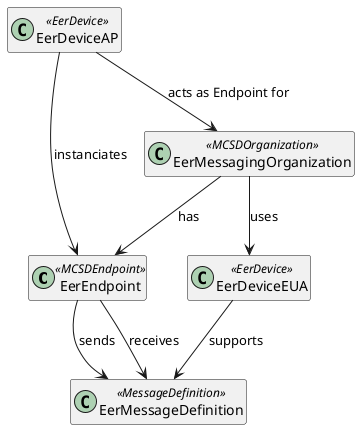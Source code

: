 @startuml EER

hide empty members

class "EerEndpoint" as EerEndpoint <<MCSDEndpoint>>
class "EerMessagingOrganization" as EerOrganization <<MCSDOrganization>>
class "EerMessageDefinition" as EerMessageDefinition <<MessageDefinition>>
class "EerDeviceEUA" as EerDeviceEUA <<EerDevice>>
class "EerDeviceAP" as EerDeviceAP <<EerDevice>>

EerOrganization --> EerEndpoint : "has"
EerOrganization --> EerDeviceEUA : "uses"
EerDeviceAP --> EerOrganization : "acts as Endpoint for"
EerDeviceAP --> EerEndpoint : "instanciates"
EerDeviceEUA --> EerMessageDefinition : "supports"
EerEndpoint --> EerMessageDefinition : "sends"
EerEndpoint --> EerMessageDefinition : "receives"

@enduml
